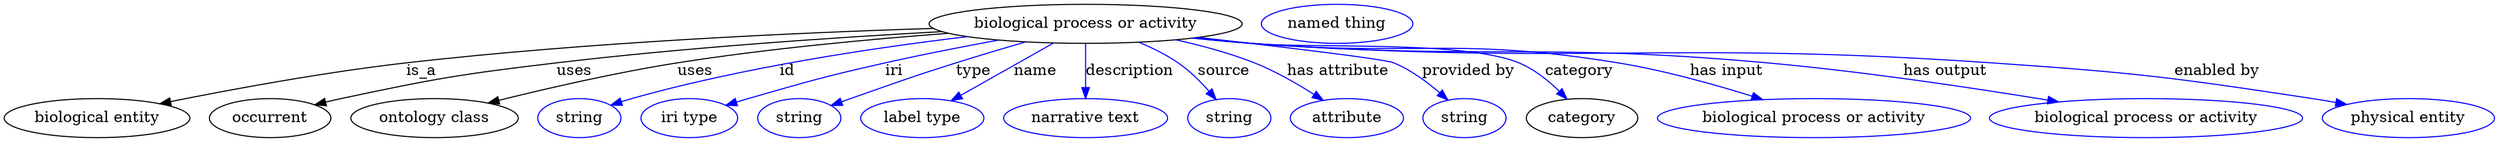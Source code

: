 digraph {
	graph [bb="0,0,1861.6,123"];
	node [label="\N"];
	"biological process or activity"	[height=0.5,
		label="biological process or activity",
		pos="817.24,105",
		width=3.1414];
	"biological entity"	[height=0.5,
		pos="68.244,18",
		width=1.8957];
	"biological process or activity" -> "biological entity"	[label=is_a,
		lp="314.24,61.5",
		pos="e,115.15,31.086 707,100.89 602.61,96.907 441.69,88.079 303.24,69 241.71,60.521 172.25,44.989 124.91,33.477"];
	occurrent	[height=0.5,
		pos="198.24,18",
		width=1.2277];
	"biological process or activity" -> occurrent	[label=uses,
		lp="431.24,61.5",
		pos="e,231.15,30.209 712.99,97.872 632.5,92.407 518.48,83.07 419.24,69 343.9,58.319 324.93,54.986 251.24,36 247.87,35.13 244.39,34.167 \
240.9,33.155"];
	"ontology class"	[height=0.5,
		pos="322.24,18",
		width=1.7151];
	"biological process or activity" -> "ontology class"	[label=uses,
		lp="521.24,61.5",
		pos="e,362.7,31.68 717.51,96.437 656.94,90.911 578.25,82.071 509.24,69 462.26,60.101 409.74,45.648 372.35,34.564"];
	id	[color=blue,
		height=0.5,
		label=string,
		pos="432.24,18",
		width=0.84854];
	"biological process or activity" -> id	[color=blue,
		label=id,
		lp="599.74,61.5",
		pos="e,455.7,29.677 730.92,93.37 660.13,83.148 558,64.919 472.24,36 469.87,35.198 467.43,34.318 465,33.393",
		style=solid];
	iri	[color=blue,
		height=0.5,
		label="iri type",
		pos="517.24,18",
		width=1.011];
	"biological process or activity" -> iri	[color=blue,
		label=iri,
		lp="675.74,61.5",
		pos="e,545.23,29.88 753.99,90.023 727.68,83.955 696.89,76.522 669.24,69 621.22,55.933 609.32,52.135 562.24,36 559.82,35.171 557.34,34.297 \
554.84,33.4",
		style=solid];
	type	[color=blue,
		height=0.5,
		label=string,
		pos="602.24,18",
		width=0.84854];
	"biological process or activity" -> type	[color=blue,
		label=type,
		lp="734.24,61.5",
		pos="e,626.34,29.29 773.6,88.318 757.42,82.399 738.95,75.518 722.24,69 686.41,55.016 677.72,50.856 642.24,36 640.07,35.09 637.83,34.149 \
635.58,33.199",
		style=solid];
	name	[color=blue,
		height=0.5,
		label="label type",
		pos="696.24,18",
		width=1.2638];
	"biological process or activity" -> name	[color=blue,
		label=name,
		lp="779.74,61.5",
		pos="e,717.67,34.049 793.34,87.207 774.05,73.66 746.82,54.531 726.11,39.977",
		style=solid];
	description	[color=blue,
		height=0.5,
		label="narrative text",
		pos="817.24,18",
		width=1.6068];
	"biological process or activity" -> description	[color=blue,
		label=description,
		lp="847.74,61.5",
		pos="e,817.24,36.175 817.24,86.799 817.24,75.163 817.24,59.548 817.24,46.237",
		style=solid];
	source	[color=blue,
		height=0.5,
		label=string,
		pos="923.24,18",
		width=0.84854];
	"biological process or activity" -> source	[color=blue,
		label=source,
		lp="916.24,61.5",
		pos="e,912.43,35.261 853.23,87.828 863.14,82.547 873.54,76.17 882.24,69 891.17,61.645 899.56,52.108 906.39,43.338",
		style=solid];
	"has attribute"	[color=blue,
		height=0.5,
		label=attribute,
		pos="1012.2,18",
		width=1.1193];
	"biological process or activity" -> "has attribute"	[color=blue,
		label="has attribute",
		lp="997.74,61.5",
		pos="e,993.46,34.13 879.85,89.902 899.05,84.526 919.92,77.577 938.24,69 954.72,61.288 971.63,50.145 985.12,40.335",
		style=solid];
	"provided by"	[color=blue,
		height=0.5,
		label=string,
		pos="1101.2,18",
		width=0.84854];
	"biological process or activity" -> "provided by"	[color=blue,
		label="provided by",
		lp="1094.2,61.5",
		pos="e,1086.4,33.725 900.1,92.667 956.33,84.638 1022.7,74.374 1035.2,69 1051.1,62.209 1066.7,50.765 1078.7,40.539",
		style=solid];
	category	[height=0.5,
		pos="1190.2,18",
		width=1.1374];
	"biological process or activity" -> category	[color=blue,
		label=category,
		lp="1178.7,61.5",
		pos="e,1176.5,35.031 897.57,92.284 911.45,90.409 925.76,88.571 939.24,87 1024.4,77.083 1052.2,102.24 1131.2,69 1145.4,63.025 1158.8,52.361 \
1169.1,42.411",
		style=solid];
	"has input"	[color=blue,
		height=0.5,
		label="biological process or activity",
		pos="1362.2,18",
		width=3.1414];
	"biological process or activity" -> "has input"	[color=blue,
		label="has input",
		lp="1288.2,61.5",
		pos="e,1321.9,34.925 896.55,92.115 910.75,90.226 925.42,88.428 939.24,87 1057.6,74.785 1089.4,91.315 1206.2,69 1242.5,62.066 1282.2,49.29 \
1312.4,38.388",
		style=solid];
	"has output"	[color=blue,
		height=0.5,
		label="biological process or activity",
		pos="1606.2,18",
		width=3.1414];
	"biological process or activity" -> "has output"	[color=blue,
		label="has output",
		lp="1449.7,61.5",
		pos="e,1540.9,32.693 895.87,91.974 910.27,90.076 925.19,88.311 939.24,87 1106.7,71.378 1150.1,87.372 1317.2,69 1390.3,60.969 1472.9,46.09 \
1531,34.644",
		style=solid];
	"enabled by"	[color=blue,
		height=0.5,
		label="physical entity",
		pos="1799.2,18",
		width=1.7332];
	"biological process or activity" -> "enabled by"	[color=blue,
		label="enabled by",
		lp="1653.2,61.5",
		pos="e,1753.9,30.573 895.21,91.891 909.81,89.977 924.97,88.228 939.24,87 1179.8,66.309 1241.6,89.077 1482.2,69 1592.2,59.828 1619.8,56.203 \
1728.2,36 1733.3,35.052 1738.6,33.974 1743.9,32.832",
		style=solid];
	"named thing_category"	[color=blue,
		height=0.5,
		label="named thing",
		pos="1003.2,105",
		width=1.5346];
}

